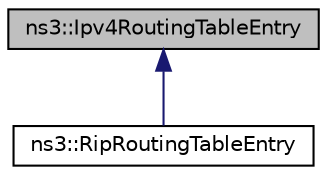 digraph "ns3::Ipv4RoutingTableEntry"
{
 // LATEX_PDF_SIZE
  edge [fontname="Helvetica",fontsize="10",labelfontname="Helvetica",labelfontsize="10"];
  node [fontname="Helvetica",fontsize="10",shape=record];
  Node1 [label="ns3::Ipv4RoutingTableEntry",height=0.2,width=0.4,color="black", fillcolor="grey75", style="filled", fontcolor="black",tooltip="A record of an IPv4 routing table entry for Ipv4GlobalRouting and Ipv4StaticRouting."];
  Node1 -> Node2 [dir="back",color="midnightblue",fontsize="10",style="solid",fontname="Helvetica"];
  Node2 [label="ns3::RipRoutingTableEntry",height=0.2,width=0.4,color="black", fillcolor="white", style="filled",URL="$classns3_1_1_rip_routing_table_entry.html",tooltip="Rip Routing Table Entry."];
}
